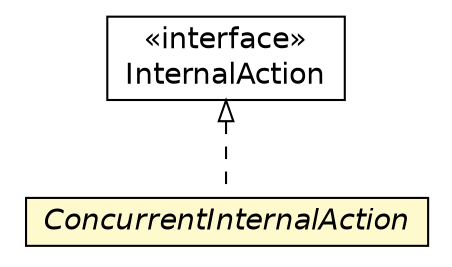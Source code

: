 #!/usr/local/bin/dot
#
# Class diagram 
# Generated by UMLGraph version 5.1 (http://www.umlgraph.org/)
#

digraph G {
	edge [fontname="Helvetica",fontsize=10,labelfontname="Helvetica",labelfontsize=10];
	node [fontname="Helvetica",fontsize=10,shape=plaintext];
	nodesep=0.25;
	ranksep=0.5;
	// jason.asSemantics.InternalAction
	c11137 [label=<<table title="jason.asSemantics.InternalAction" border="0" cellborder="1" cellspacing="0" cellpadding="2" port="p" href="./InternalAction.html">
		<tr><td><table border="0" cellspacing="0" cellpadding="1">
<tr><td align="center" balign="center"> &#171;interface&#187; </td></tr>
<tr><td align="center" balign="center"> InternalAction </td></tr>
		</table></td></tr>
		</table>>, fontname="Helvetica", fontcolor="black", fontsize=14.0];
	// jason.asSemantics.ConcurrentInternalAction
	c11146 [label=<<table title="jason.asSemantics.ConcurrentInternalAction" border="0" cellborder="1" cellspacing="0" cellpadding="2" port="p" bgcolor="lemonChiffon" href="./ConcurrentInternalAction.html">
		<tr><td><table border="0" cellspacing="0" cellpadding="1">
<tr><td align="center" balign="center"><font face="Helvetica-Oblique"> ConcurrentInternalAction </font></td></tr>
		</table></td></tr>
		</table>>, fontname="Helvetica", fontcolor="black", fontsize=14.0];
	//jason.asSemantics.ConcurrentInternalAction implements jason.asSemantics.InternalAction
	c11137:p -> c11146:p [dir=back,arrowtail=empty,style=dashed];
}

